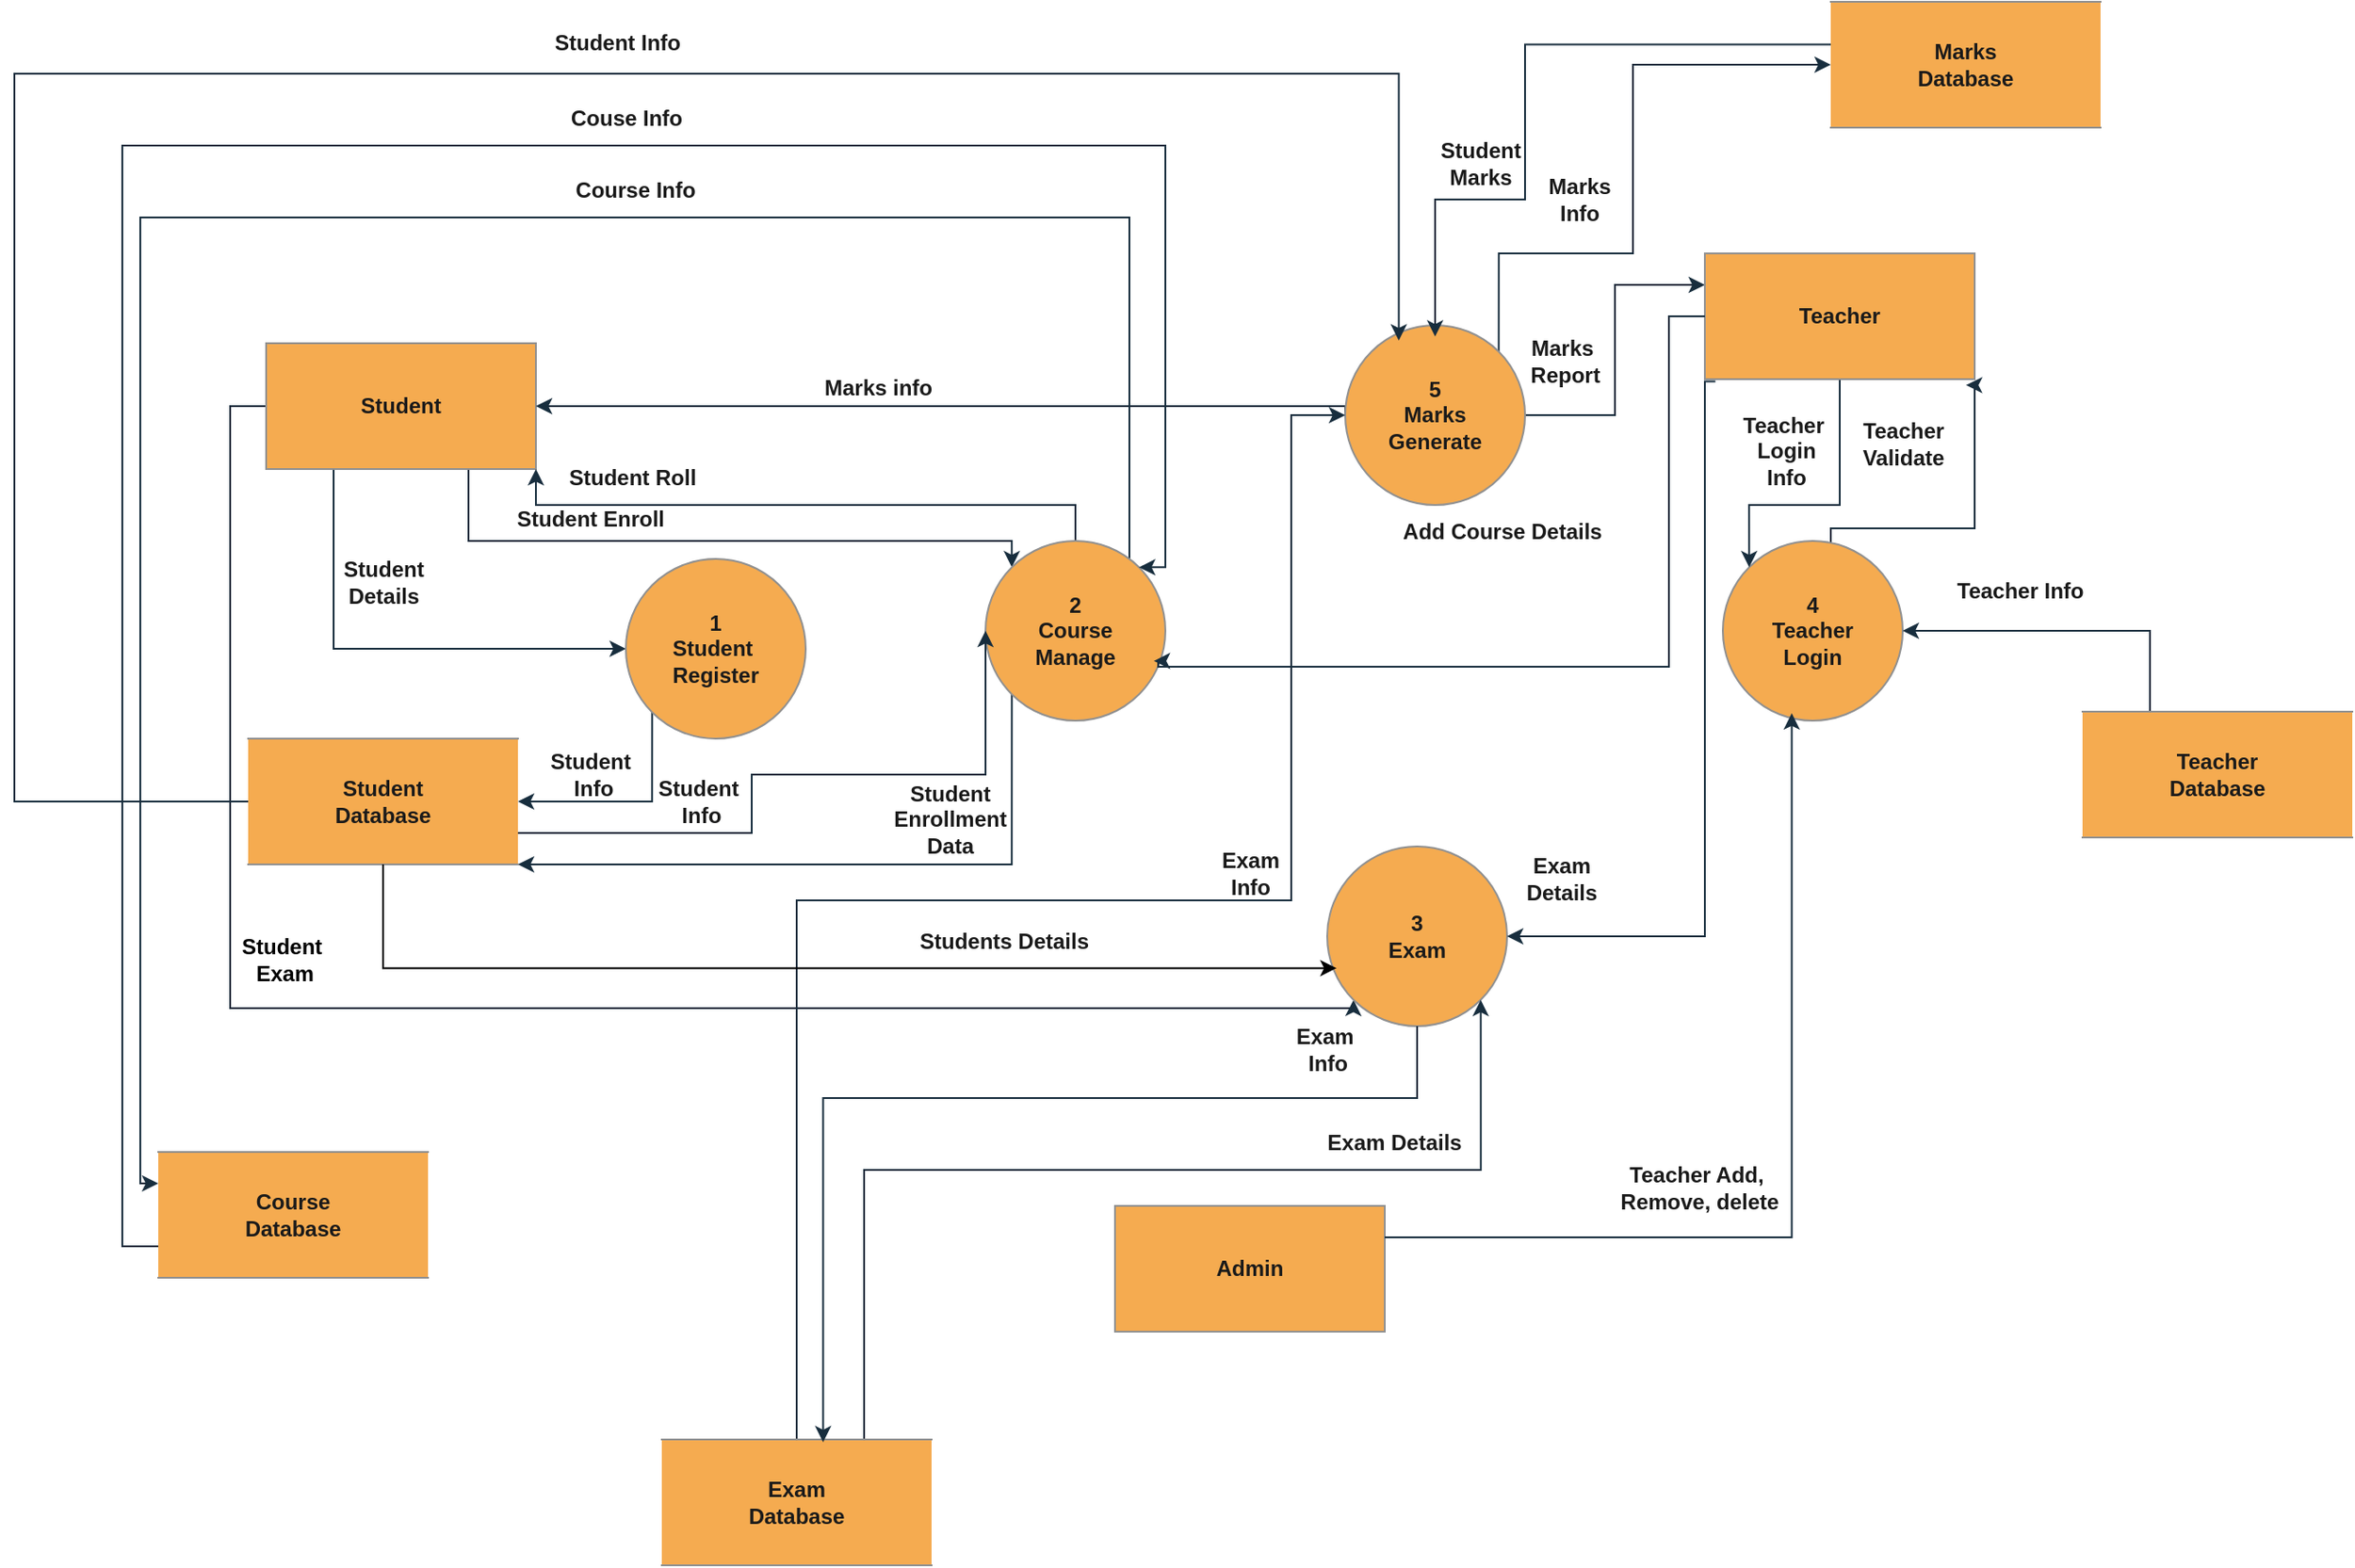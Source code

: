 <mxfile version="24.8.8">
  <diagram name="Page-1" id="-FiyF4BfpEK4GpRFa6xk">
    <mxGraphModel dx="1404" dy="547" grid="1" gridSize="10" guides="1" tooltips="1" connect="1" arrows="1" fold="1" page="1" pageScale="1" pageWidth="1654" pageHeight="1169" math="0" shadow="0">
      <root>
        <mxCell id="0" />
        <mxCell id="1" parent="0" />
        <mxCell id="WQAjMAXXMwpUOWAKvel7-142" style="edgeStyle=orthogonalEdgeStyle;rounded=0;orthogonalLoop=1;jettySize=auto;html=1;exitX=0.25;exitY=1;exitDx=0;exitDy=0;entryX=0;entryY=0.5;entryDx=0;entryDy=0;strokeColor=#182E3E;fontColor=#1A1A1A;fontStyle=1" parent="1" source="WQAjMAXXMwpUOWAKvel7-127" target="WQAjMAXXMwpUOWAKvel7-128" edge="1">
          <mxGeometry relative="1" as="geometry" />
        </mxCell>
        <mxCell id="WQAjMAXXMwpUOWAKvel7-145" style="edgeStyle=orthogonalEdgeStyle;rounded=0;orthogonalLoop=1;jettySize=auto;html=1;exitX=0.75;exitY=1;exitDx=0;exitDy=0;entryX=0;entryY=0;entryDx=0;entryDy=0;strokeColor=#182E3E;fontColor=#1A1A1A;fontStyle=1" parent="1" source="WQAjMAXXMwpUOWAKvel7-127" target="WQAjMAXXMwpUOWAKvel7-129" edge="1">
          <mxGeometry relative="1" as="geometry">
            <Array as="points">
              <mxPoint x="393" y="400" />
              <mxPoint x="695" y="400" />
            </Array>
          </mxGeometry>
        </mxCell>
        <mxCell id="WQAjMAXXMwpUOWAKvel7-167" style="edgeStyle=orthogonalEdgeStyle;rounded=0;orthogonalLoop=1;jettySize=auto;html=1;exitX=0;exitY=0.5;exitDx=0;exitDy=0;entryX=0;entryY=1;entryDx=0;entryDy=0;strokeColor=#182E3E;fontColor=#1A1A1A;fontStyle=1" parent="1" source="WQAjMAXXMwpUOWAKvel7-127" target="WQAjMAXXMwpUOWAKvel7-131" edge="1">
          <mxGeometry relative="1" as="geometry">
            <Array as="points">
              <mxPoint x="260" y="325" />
              <mxPoint x="260" y="660" />
              <mxPoint x="885" y="660" />
            </Array>
          </mxGeometry>
        </mxCell>
        <mxCell id="WQAjMAXXMwpUOWAKvel7-127" value="&lt;span&gt;Student&lt;/span&gt;" style="html=1;dashed=0;whiteSpace=wrap;labelBackgroundColor=none;fillColor=#F5AB50;strokeColor=#909090;fontColor=#1A1A1A;fontStyle=1" parent="1" vertex="1">
          <mxGeometry x="280" y="290" width="150" height="70" as="geometry" />
        </mxCell>
        <mxCell id="WQAjMAXXMwpUOWAKvel7-149" style="edgeStyle=orthogonalEdgeStyle;rounded=0;orthogonalLoop=1;jettySize=auto;html=1;exitX=0;exitY=1;exitDx=0;exitDy=0;entryX=1;entryY=0.5;entryDx=0;entryDy=0;strokeColor=#182E3E;fontColor=#1A1A1A;fontStyle=1" parent="1" source="WQAjMAXXMwpUOWAKvel7-128" target="WQAjMAXXMwpUOWAKvel7-137" edge="1">
          <mxGeometry relative="1" as="geometry">
            <Array as="points">
              <mxPoint x="495" y="545" />
            </Array>
          </mxGeometry>
        </mxCell>
        <mxCell id="WQAjMAXXMwpUOWAKvel7-128" value="&lt;span&gt;1&lt;/span&gt;&lt;div&gt;&lt;span&gt;Student&amp;nbsp;&lt;/span&gt;&lt;/div&gt;&lt;div&gt;&lt;span&gt;Register&lt;/span&gt;&lt;/div&gt;" style="shape=ellipse;html=1;dashed=0;whiteSpace=wrap;aspect=fixed;perimeter=ellipsePerimeter;labelBackgroundColor=none;fillColor=#F5AB50;strokeColor=#909090;fontColor=#1A1A1A;fontStyle=1" parent="1" vertex="1">
          <mxGeometry x="480" y="410" width="100" height="100" as="geometry" />
        </mxCell>
        <mxCell id="WQAjMAXXMwpUOWAKvel7-147" style="edgeStyle=orthogonalEdgeStyle;rounded=0;orthogonalLoop=1;jettySize=auto;html=1;exitX=0.5;exitY=0;exitDx=0;exitDy=0;entryX=1;entryY=1;entryDx=0;entryDy=0;strokeColor=#182E3E;fontColor=#1A1A1A;fontStyle=1" parent="1" source="WQAjMAXXMwpUOWAKvel7-129" target="WQAjMAXXMwpUOWAKvel7-127" edge="1">
          <mxGeometry relative="1" as="geometry" />
        </mxCell>
        <mxCell id="WQAjMAXXMwpUOWAKvel7-153" style="edgeStyle=orthogonalEdgeStyle;rounded=0;orthogonalLoop=1;jettySize=auto;html=1;exitX=0;exitY=1;exitDx=0;exitDy=0;entryX=1;entryY=1;entryDx=0;entryDy=0;strokeColor=#182E3E;fontColor=#1A1A1A;fontStyle=1" parent="1" source="WQAjMAXXMwpUOWAKvel7-129" target="WQAjMAXXMwpUOWAKvel7-137" edge="1">
          <mxGeometry relative="1" as="geometry">
            <Array as="points">
              <mxPoint x="695" y="580" />
            </Array>
          </mxGeometry>
        </mxCell>
        <mxCell id="WQAjMAXXMwpUOWAKvel7-162" style="edgeStyle=orthogonalEdgeStyle;rounded=0;orthogonalLoop=1;jettySize=auto;html=1;exitX=0.8;exitY=0.1;exitDx=0;exitDy=0;entryX=0;entryY=0.25;entryDx=0;entryDy=0;strokeColor=#182E3E;fontColor=#1A1A1A;fontStyle=1;exitPerimeter=0;" parent="1" source="WQAjMAXXMwpUOWAKvel7-129" target="WQAjMAXXMwpUOWAKvel7-138" edge="1">
          <mxGeometry relative="1" as="geometry">
            <Array as="points">
              <mxPoint x="760" y="220" />
              <mxPoint x="210" y="220" />
              <mxPoint x="210" y="757" />
            </Array>
          </mxGeometry>
        </mxCell>
        <mxCell id="WQAjMAXXMwpUOWAKvel7-129" value="&lt;span&gt;2&lt;/span&gt;&lt;div&gt;&lt;span&gt;Course&lt;/span&gt;&lt;/div&gt;&lt;div&gt;&lt;span&gt;Manage&lt;/span&gt;&lt;/div&gt;" style="shape=ellipse;html=1;dashed=0;whiteSpace=wrap;aspect=fixed;perimeter=ellipsePerimeter;labelBackgroundColor=none;fillColor=#F5AB50;strokeColor=#909090;fontColor=#1A1A1A;fontStyle=1" parent="1" vertex="1">
          <mxGeometry x="680" y="400" width="100" height="100" as="geometry" />
        </mxCell>
        <mxCell id="WQAjMAXXMwpUOWAKvel7-170" style="edgeStyle=orthogonalEdgeStyle;rounded=0;orthogonalLoop=1;jettySize=auto;html=1;exitX=0;exitY=0.5;exitDx=0;exitDy=0;entryX=1;entryY=0.5;entryDx=0;entryDy=0;strokeColor=#182E3E;fontColor=#1A1A1A;fontStyle=1" parent="1" source="WQAjMAXXMwpUOWAKvel7-130" target="WQAjMAXXMwpUOWAKvel7-127" edge="1">
          <mxGeometry relative="1" as="geometry">
            <Array as="points">
              <mxPoint x="880" y="325" />
            </Array>
          </mxGeometry>
        </mxCell>
        <mxCell id="WQAjMAXXMwpUOWAKvel7-193" style="edgeStyle=orthogonalEdgeStyle;rounded=0;orthogonalLoop=1;jettySize=auto;html=1;exitX=1;exitY=0.5;exitDx=0;exitDy=0;entryX=0;entryY=0.25;entryDx=0;entryDy=0;strokeColor=#182E3E;fontColor=#1A1A1A;" parent="1" source="WQAjMAXXMwpUOWAKvel7-130" target="WQAjMAXXMwpUOWAKvel7-134" edge="1">
          <mxGeometry relative="1" as="geometry" />
        </mxCell>
        <mxCell id="WQAjMAXXMwpUOWAKvel7-195" style="edgeStyle=orthogonalEdgeStyle;rounded=0;orthogonalLoop=1;jettySize=auto;html=1;exitX=1;exitY=0;exitDx=0;exitDy=0;entryX=0;entryY=0.5;entryDx=0;entryDy=0;strokeColor=#182E3E;fontColor=#1A1A1A;" parent="1" source="WQAjMAXXMwpUOWAKvel7-130" target="WQAjMAXXMwpUOWAKvel7-135" edge="1">
          <mxGeometry relative="1" as="geometry">
            <Array as="points">
              <mxPoint x="965" y="240" />
              <mxPoint x="1040" y="240" />
              <mxPoint x="1040" y="135" />
            </Array>
          </mxGeometry>
        </mxCell>
        <mxCell id="WQAjMAXXMwpUOWAKvel7-130" value="&lt;span&gt;5&lt;/span&gt;&lt;div&gt;&lt;span&gt;Marks&lt;/span&gt;&lt;/div&gt;&lt;div&gt;&lt;span&gt;Gener&lt;/span&gt;&lt;span style=&quot;color: rgba(0, 0, 0, 0); font-family: monospace; font-size: 0px; text-align: start; text-wrap-mode: nowrap; background-color: initial;&quot;&gt;%3CmxGraphModel%3E%3Croot%3E%3CmxCell%20id%3D%220%22%2F%3E%3CmxCell%20id%3D%221%22%20parent%3D%220%22%2F%3E%3CmxCell%20id%3D%222%22%20value%3D%22%26lt%3Bb%26gt%3B1%26lt%3B%2Fb%26gt%3B%26lt%3Bdiv%26gt%3B%26lt%3Bb%26gt%3BStudent%26amp%3Bnbsp%3B%26lt%3B%2Fb%26gt%3B%26lt%3B%2Fdiv%26gt%3B%26lt%3Bdiv%26gt%3B%26lt%3Bb%26gt%3BRegister%26lt%3B%2Fb%26gt%3B%26lt%3B%2Fdiv%26gt%3B%22%20style%3D%22shape%3Dellipse%3Bhtml%3D1%3Bdashed%3D0%3BwhiteSpace%3Dwrap%3Baspect%3Dfixed%3Bperimeter%3DellipsePerimeter%3B%22%20vertex%3D%221%22%20parent%3D%221%22%3E%3CmxGeometry%20x%3D%22680%22%20y%3D%22400%22%20width%3D%2270%22%20height%3D%2270%22%20as%3D%22geometry%22%2F%3E%3C%2FmxCell%3E%3C%2Froot%3E%3C%2FmxGraphModel%3E&lt;/span&gt;&lt;span style=&quot;background-color: initial;&quot;&gt;ate&lt;/span&gt;&lt;/div&gt;" style="shape=ellipse;html=1;dashed=0;whiteSpace=wrap;aspect=fixed;perimeter=ellipsePerimeter;labelBackgroundColor=none;fillColor=#F5AB50;strokeColor=#909090;fontColor=#1A1A1A;fontStyle=1" parent="1" vertex="1">
          <mxGeometry x="880" y="280" width="100" height="100" as="geometry" />
        </mxCell>
        <mxCell id="WQAjMAXXMwpUOWAKvel7-131" value="&lt;span&gt;3&lt;/span&gt;&lt;div&gt;&lt;span&gt;Exam&lt;/span&gt;&lt;/div&gt;" style="shape=ellipse;html=1;dashed=0;whiteSpace=wrap;aspect=fixed;perimeter=ellipsePerimeter;labelBackgroundColor=none;fillColor=#F5AB50;strokeColor=#909090;fontColor=#1A1A1A;fontStyle=1" parent="1" vertex="1">
          <mxGeometry x="870" y="570" width="100" height="100" as="geometry" />
        </mxCell>
        <mxCell id="WQAjMAXXMwpUOWAKvel7-182" style="edgeStyle=orthogonalEdgeStyle;rounded=0;orthogonalLoop=1;jettySize=auto;html=1;exitX=0.5;exitY=0;exitDx=0;exitDy=0;entryX=0.968;entryY=1.047;entryDx=0;entryDy=0;strokeColor=#182E3E;fontColor=#1A1A1A;entryPerimeter=0;fontStyle=1" parent="1" target="WQAjMAXXMwpUOWAKvel7-134" edge="1">
          <mxGeometry relative="1" as="geometry">
            <mxPoint x="1150" y="403" as="sourcePoint" />
            <mxPoint x="1229.8" y="315.73" as="targetPoint" />
            <Array as="points">
              <mxPoint x="1150" y="393" />
              <mxPoint x="1230" y="393" />
              <mxPoint x="1230" y="313" />
            </Array>
          </mxGeometry>
        </mxCell>
        <mxCell id="WQAjMAXXMwpUOWAKvel7-188" style="edgeStyle=orthogonalEdgeStyle;rounded=0;orthogonalLoop=1;jettySize=auto;html=1;exitX=0.039;exitY=1.017;exitDx=0;exitDy=0;entryX=1;entryY=0.5;entryDx=0;entryDy=0;strokeColor=#182E3E;fontColor=#1A1A1A;fontStyle=1;exitPerimeter=0;" parent="1" source="WQAjMAXXMwpUOWAKvel7-134" target="WQAjMAXXMwpUOWAKvel7-131" edge="1">
          <mxGeometry relative="1" as="geometry">
            <Array as="points">
              <mxPoint x="1080" y="311" />
              <mxPoint x="1080" y="620" />
            </Array>
          </mxGeometry>
        </mxCell>
        <mxCell id="WQAjMAXXMwpUOWAKvel7-132" value="4&lt;div&gt;Teacher&lt;br&gt;Login&lt;/div&gt;" style="shape=ellipse;html=1;dashed=0;whiteSpace=wrap;aspect=fixed;perimeter=ellipsePerimeter;labelBackgroundColor=none;fillColor=#F5AB50;strokeColor=#909090;fontColor=#1A1A1A;fontStyle=1" parent="1" vertex="1">
          <mxGeometry x="1090" y="400" width="100" height="100" as="geometry" />
        </mxCell>
        <mxCell id="WQAjMAXXMwpUOWAKvel7-133" value="&lt;span&gt;Admin&lt;/span&gt;" style="html=1;dashed=0;whiteSpace=wrap;labelBackgroundColor=none;fillColor=#F5AB50;strokeColor=#909090;fontColor=#1A1A1A;fontStyle=1" parent="1" vertex="1">
          <mxGeometry x="752" y="770" width="150" height="70" as="geometry" />
        </mxCell>
        <mxCell id="WQAjMAXXMwpUOWAKvel7-180" style="edgeStyle=orthogonalEdgeStyle;rounded=0;orthogonalLoop=1;jettySize=auto;html=1;exitX=0.5;exitY=1;exitDx=0;exitDy=0;entryX=0;entryY=0;entryDx=0;entryDy=0;strokeColor=#182E3E;fontColor=#1A1A1A;fontStyle=1" parent="1" source="WQAjMAXXMwpUOWAKvel7-134" target="WQAjMAXXMwpUOWAKvel7-132" edge="1">
          <mxGeometry relative="1" as="geometry">
            <Array as="points">
              <mxPoint x="1155" y="380" />
              <mxPoint x="1105" y="380" />
            </Array>
          </mxGeometry>
        </mxCell>
        <mxCell id="WQAjMAXXMwpUOWAKvel7-134" value="&lt;span&gt;Teacher&lt;/span&gt;" style="html=1;dashed=0;whiteSpace=wrap;labelBackgroundColor=none;fillColor=#F5AB50;strokeColor=#909090;fontColor=#1A1A1A;fontStyle=1" parent="1" vertex="1">
          <mxGeometry x="1080" y="240" width="150" height="70" as="geometry" />
        </mxCell>
        <mxCell id="WQAjMAXXMwpUOWAKvel7-197" style="edgeStyle=orthogonalEdgeStyle;rounded=0;orthogonalLoop=1;jettySize=auto;html=1;exitX=0;exitY=0.25;exitDx=0;exitDy=0;entryX=0.5;entryY=0;entryDx=0;entryDy=0;strokeColor=#182E3E;fontColor=#1A1A1A;" parent="1" edge="1">
          <mxGeometry relative="1" as="geometry">
            <mxPoint x="1150" y="123.76" as="sourcePoint" />
            <mxPoint x="930" y="286.26" as="targetPoint" />
            <Array as="points">
              <mxPoint x="980" y="124" />
              <mxPoint x="980" y="210" />
              <mxPoint x="930" y="210" />
            </Array>
          </mxGeometry>
        </mxCell>
        <mxCell id="WQAjMAXXMwpUOWAKvel7-135" value="Marks&lt;div&gt;Database&lt;/div&gt;" style="html=1;dashed=0;whiteSpace=wrap;shape=partialRectangle;right=0;left=0;labelBackgroundColor=none;fillColor=#F5AB50;strokeColor=#909090;fontColor=#1A1A1A;fontStyle=1" parent="1" vertex="1">
          <mxGeometry x="1150" y="100" width="150" height="70" as="geometry" />
        </mxCell>
        <mxCell id="WQAjMAXXMwpUOWAKvel7-186" style="edgeStyle=orthogonalEdgeStyle;rounded=0;orthogonalLoop=1;jettySize=auto;html=1;exitX=0.25;exitY=0;exitDx=0;exitDy=0;strokeColor=#182E3E;fontColor=#1A1A1A;fontStyle=1" parent="1" source="WQAjMAXXMwpUOWAKvel7-136" target="WQAjMAXXMwpUOWAKvel7-132" edge="1">
          <mxGeometry relative="1" as="geometry" />
        </mxCell>
        <mxCell id="WQAjMAXXMwpUOWAKvel7-136" value="Teacher&lt;span style=&quot;color: rgba(0, 0, 0, 0); font-family: monospace; font-size: 0px; text-align: start; text-wrap-mode: nowrap;&quot;&gt;%3CmxGraphModel%3E%3Croot%3E%3CmxCell%20id%3D%220%22%2F%3E%3CmxCell%20id%3D%221%22%20parent%3D%220%22%2F%3E%3CmxCell%20id%3D%222%22%20value%3D%22Marks%26lt%3Bdiv%26gt%3BDatabase%26lt%3B%2Fdiv%26gt%3B%22%20style%3D%22html%3D1%3Bdashed%3D0%3BwhiteSpace%3Dwrap%3Bshape%3DpartialRectangle%3Bright%3D0%3Bleft%3D0%3B%22%20vertex%3D%221%22%20parent%3D%221%22%3E%3CmxGeometry%20x%3D%221390%22%20y%3D%22570%22%20width%3D%22150%22%20height%3D%2270%22%20as%3D%22geometry%22%2F%3E%3C%2FmxCell%3E%3C%2Froot%3E%3C%2FmxGraphModel%3E&lt;/span&gt;&lt;br&gt;&lt;div&gt;D&lt;span style=&quot;color: rgba(0, 0, 0, 0); font-family: monospace; font-size: 0px; text-align: start; text-wrap-mode: nowrap; background-color: initial;&quot;&gt;%3CmxGraphModel%3E%3Croot%3E%3CmxCell%20id%3D%220%22%2F%3E%3CmxCell%20id%3D%221%22%20parent%3D%220%22%2F%3E%3CmxCell%20id%3D%222%22%20value%3D%22Marks%26lt%3Bdiv%26gt%3BDatabase%26lt%3B%2Fdiv%26gt%3B%22%20style%3D%22html%3D1%3Bdashed%3D0%3BwhiteSpace%3Dwrap%3Bshape%3DpartialRectangle%3Bright%3D0%3Bleft%3D0%3B%22%20vertex%3D%221%22%20parent%3D%221%22%3E%3CmxGeometry%20x%3D%221390%22%20y%3D%22570%22%20width%3D%22150%22%20height%3D%2270%22%20as%3D%22geometry%22%2F%3E%3C%2FmxCell%3E%3C%2Froot%3E%3C%2FmxGraphModel%3E&lt;/span&gt;&lt;span style=&quot;background-color: initial;&quot;&gt;atabase&lt;/span&gt;&lt;/div&gt;" style="html=1;dashed=0;whiteSpace=wrap;shape=partialRectangle;right=0;left=0;labelBackgroundColor=none;fillColor=#F5AB50;strokeColor=#909090;fontColor=#1A1A1A;fontStyle=1" parent="1" vertex="1">
          <mxGeometry x="1290" y="495" width="150" height="70" as="geometry" />
        </mxCell>
        <mxCell id="WQAjMAXXMwpUOWAKvel7-151" style="edgeStyle=orthogonalEdgeStyle;rounded=0;orthogonalLoop=1;jettySize=auto;html=1;exitX=1;exitY=0.75;exitDx=0;exitDy=0;entryX=0;entryY=0.5;entryDx=0;entryDy=0;strokeColor=#182E3E;fontColor=#1A1A1A;fontStyle=1" parent="1" source="WQAjMAXXMwpUOWAKvel7-137" target="WQAjMAXXMwpUOWAKvel7-129" edge="1">
          <mxGeometry relative="1" as="geometry">
            <Array as="points">
              <mxPoint x="550" y="563" />
              <mxPoint x="550" y="530" />
              <mxPoint x="680" y="530" />
            </Array>
          </mxGeometry>
        </mxCell>
        <mxCell id="WQAjMAXXMwpUOWAKvel7-137" value="&lt;div&gt;Student&lt;/div&gt;&lt;div&gt;D&lt;span style=&quot;color: rgba(0, 0, 0, 0); font-family: monospace; font-size: 0px; text-align: start; text-wrap-mode: nowrap; background-color: initial;&quot;&gt;%3CmxGraphModel%3E%3Croot%3E%3CmxCell%20id%3D%220%22%2F%3E%3CmxCell%20id%3D%221%22%20parent%3D%220%22%2F%3E%3CmxCell%20id%3D%222%22%20value%3D%22Marks%26lt%3Bdiv%26gt%3BDatabase%26lt%3B%2Fdiv%26gt%3B%22%20style%3D%22html%3D1%3Bdashed%3D0%3BwhiteSpace%3Dwrap%3Bshape%3DpartialRectangle%3Bright%3D0%3Bleft%3D0%3B%22%20vertex%3D%221%22%20parent%3D%221%22%3E%3CmxGeometry%20x%3D%221390%22%20y%3D%22570%22%20width%3D%22150%22%20height%3D%2270%22%20as%3D%22geometry%22%2F%3E%3C%2FmxCell%3E%3C%2Froot%3E%3C%2FmxGraphModel%3E&lt;/span&gt;&lt;span style=&quot;background-color: initial;&quot;&gt;atabase&lt;/span&gt;&lt;/div&gt;" style="html=1;dashed=0;whiteSpace=wrap;shape=partialRectangle;right=0;left=0;labelBackgroundColor=none;fillColor=#F5AB50;strokeColor=#909090;fontColor=#1A1A1A;fontStyle=1" parent="1" vertex="1">
          <mxGeometry x="270" y="510" width="150" height="70" as="geometry" />
        </mxCell>
        <mxCell id="WQAjMAXXMwpUOWAKvel7-164" style="edgeStyle=orthogonalEdgeStyle;rounded=0;orthogonalLoop=1;jettySize=auto;html=1;exitX=0;exitY=0.75;exitDx=0;exitDy=0;entryX=1;entryY=0;entryDx=0;entryDy=0;strokeColor=#182E3E;fontColor=#1A1A1A;fontStyle=1" parent="1" source="WQAjMAXXMwpUOWAKvel7-138" target="WQAjMAXXMwpUOWAKvel7-129" edge="1">
          <mxGeometry relative="1" as="geometry">
            <Array as="points">
              <mxPoint x="200" y="793" />
              <mxPoint x="200" y="180" />
              <mxPoint x="780" y="180" />
              <mxPoint x="780" y="415" />
            </Array>
          </mxGeometry>
        </mxCell>
        <mxCell id="WQAjMAXXMwpUOWAKvel7-138" value="&lt;div&gt;Course&lt;/div&gt;&lt;div&gt;D&lt;span style=&quot;color: rgba(0, 0, 0, 0); font-family: monospace; font-size: 0px; text-align: start; text-wrap-mode: nowrap; background-color: initial;&quot;&gt;%3CmxGraphModel%3E%3Croot%3E%3CmxCell%20id%3D%220%22%2F%3E%3CmxCell%20id%3D%221%22%20parent%3D%220%22%2F%3E%3CmxCell%20id%3D%222%22%20value%3D%22Marks%26lt%3Bdiv%26gt%3BDatabase%26lt%3B%2Fdiv%26gt%3B%22%20style%3D%22html%3D1%3Bdashed%3D0%3BwhiteSpace%3Dwrap%3Bshape%3DpartialRectangle%3Bright%3D0%3Bleft%3D0%3B%22%20vertex%3D%221%22%20parent%3D%221%22%3E%3CmxGeometry%20x%3D%221390%22%20y%3D%22570%22%20width%3D%22150%22%20height%3D%2270%22%20as%3D%22geometry%22%2F%3E%3C%2FmxCell%3E%3C%2Froot%3E%3C%2FmxGraphModel%3E&lt;/span&gt;&lt;span style=&quot;background-color: initial;&quot;&gt;atabase&lt;/span&gt;&lt;/div&gt;" style="html=1;dashed=0;whiteSpace=wrap;shape=partialRectangle;right=0;left=0;labelBackgroundColor=none;fillColor=#F5AB50;strokeColor=#909090;fontColor=#1A1A1A;fontStyle=1" parent="1" vertex="1">
          <mxGeometry x="220" y="740" width="150" height="70" as="geometry" />
        </mxCell>
        <mxCell id="WQAjMAXXMwpUOWAKvel7-172" style="edgeStyle=orthogonalEdgeStyle;rounded=0;orthogonalLoop=1;jettySize=auto;html=1;exitX=0.5;exitY=0;exitDx=0;exitDy=0;strokeColor=#182E3E;fontColor=#1A1A1A;fontStyle=1" parent="1" source="WQAjMAXXMwpUOWAKvel7-139" target="WQAjMAXXMwpUOWAKvel7-130" edge="1">
          <mxGeometry relative="1" as="geometry">
            <Array as="points">
              <mxPoint x="575" y="600" />
              <mxPoint x="850" y="600" />
              <mxPoint x="850" y="330" />
            </Array>
          </mxGeometry>
        </mxCell>
        <mxCell id="WQAjMAXXMwpUOWAKvel7-176" style="edgeStyle=orthogonalEdgeStyle;rounded=0;orthogonalLoop=1;jettySize=auto;html=1;exitX=0.75;exitY=0;exitDx=0;exitDy=0;entryX=1;entryY=1;entryDx=0;entryDy=0;strokeColor=#182E3E;fontColor=#1A1A1A;fontStyle=1" parent="1" source="WQAjMAXXMwpUOWAKvel7-139" target="WQAjMAXXMwpUOWAKvel7-131" edge="1">
          <mxGeometry relative="1" as="geometry">
            <Array as="points">
              <mxPoint x="613" y="750" />
              <mxPoint x="955" y="750" />
            </Array>
          </mxGeometry>
        </mxCell>
        <mxCell id="WQAjMAXXMwpUOWAKvel7-139" value="&lt;div&gt;Exam&lt;/div&gt;&lt;div&gt;&lt;span style=&quot;background-color: initial;&quot;&gt;D&lt;/span&gt;&lt;span style=&quot;background-color: initial; text-wrap-mode: nowrap; color: rgba(0, 0, 0, 0); font-family: monospace; font-size: 0px; text-align: start;&quot;&gt;%3CmxGraphModel%3E%3Croot%3E%3CmxCell%20id%3D%220%22%2F%3E%3CmxCell%20id%3D%221%22%20parent%3D%220%22%2F%3E%3CmxCell%20id%3D%222%22%20value%3D%22Marks%26lt%3Bdiv%26gt%3BDatabase%26lt%3B%2Fdiv%26gt%3B%22%20style%3D%22html%3D1%3Bdashed%3D0%3BwhiteSpace%3Dwrap%3Bshape%3DpartialRectangle%3Bright%3D0%3Bleft%3D0%3B%22%20vertex%3D%221%22%20parent%3D%221%22%3E%3CmxGeometry%20x%3D%221390%22%20y%3D%22570%22%20width%3D%22150%22%20height%3D%2270%22%20as%3D%22geometry%22%2F%3E%3C%2FmxCell%3E%3C%2Froot%3E%3C%2FmxGraphModel%3E&lt;/span&gt;&lt;span style=&quot;background-color: initial;&quot;&gt;atabase&lt;/span&gt;&lt;/div&gt;" style="html=1;dashed=0;whiteSpace=wrap;shape=partialRectangle;right=0;left=0;labelBackgroundColor=none;fillColor=#F5AB50;strokeColor=#909090;fontColor=#1A1A1A;fontStyle=1" parent="1" vertex="1">
          <mxGeometry x="500" y="900" width="150" height="70" as="geometry" />
        </mxCell>
        <mxCell id="WQAjMAXXMwpUOWAKvel7-143" value="Student&lt;br&gt;Details" style="text;html=1;align=center;verticalAlign=middle;resizable=0;points=[];autosize=1;strokeColor=none;fillColor=none;fontColor=#1A1A1A;fontStyle=1" parent="1" vertex="1">
          <mxGeometry x="315" y="403" width="60" height="40" as="geometry" />
        </mxCell>
        <mxCell id="WQAjMAXXMwpUOWAKvel7-146" value="Student Enroll" style="text;html=1;align=center;verticalAlign=middle;resizable=0;points=[];autosize=1;strokeColor=none;fillColor=none;fontColor=#1A1A1A;fontStyle=1" parent="1" vertex="1">
          <mxGeometry x="410" y="373" width="100" height="30" as="geometry" />
        </mxCell>
        <mxCell id="WQAjMAXXMwpUOWAKvel7-148" value="Student Roll&amp;nbsp;" style="text;html=1;align=center;verticalAlign=middle;resizable=0;points=[];autosize=1;strokeColor=none;fillColor=none;fontColor=#1A1A1A;fontStyle=1" parent="1" vertex="1">
          <mxGeometry x="440" y="350" width="90" height="30" as="geometry" />
        </mxCell>
        <mxCell id="WQAjMAXXMwpUOWAKvel7-150" value="&lt;div&gt;Student&lt;div&gt;&amp;nbsp;Info&lt;/div&gt;&lt;/div&gt;" style="text;html=1;align=center;verticalAlign=middle;resizable=0;points=[];autosize=1;strokeColor=none;fillColor=none;fontColor=#1A1A1A;fontStyle=1" parent="1" vertex="1">
          <mxGeometry x="430" y="510" width="60" height="40" as="geometry" />
        </mxCell>
        <mxCell id="WQAjMAXXMwpUOWAKvel7-152" value="&lt;div&gt;Student&lt;div&gt;&amp;nbsp;Info&lt;/div&gt;&lt;/div&gt;" style="text;html=1;align=center;verticalAlign=middle;resizable=0;points=[];autosize=1;strokeColor=none;fillColor=none;fontColor=#1A1A1A;fontStyle=1" parent="1" vertex="1">
          <mxGeometry x="490" y="525" width="60" height="40" as="geometry" />
        </mxCell>
        <mxCell id="WQAjMAXXMwpUOWAKvel7-154" value="Student&lt;br&gt;Enrollment&lt;br&gt;Data" style="text;html=1;align=center;verticalAlign=middle;resizable=0;points=[];autosize=1;strokeColor=none;fillColor=none;fontColor=#1A1A1A;fontStyle=1" parent="1" vertex="1">
          <mxGeometry x="620" y="525" width="80" height="60" as="geometry" />
        </mxCell>
        <mxCell id="WQAjMAXXMwpUOWAKvel7-158" value="&lt;span&gt;Students Details&lt;/span&gt;" style="text;html=1;align=center;verticalAlign=middle;resizable=0;points=[];autosize=1;strokeColor=none;fillColor=none;fontColor=#1A1A1A;fontStyle=1" parent="1" vertex="1">
          <mxGeometry x="635" y="608" width="110" height="30" as="geometry" />
        </mxCell>
        <mxCell id="WQAjMAXXMwpUOWAKvel7-163" value="&lt;span&gt;Course Info&lt;/span&gt;" style="text;html=1;align=center;verticalAlign=middle;resizable=0;points=[];autosize=1;strokeColor=none;fillColor=none;fontColor=#1A1A1A;fontStyle=1" parent="1" vertex="1">
          <mxGeometry x="440" y="190" width="90" height="30" as="geometry" />
        </mxCell>
        <mxCell id="WQAjMAXXMwpUOWAKvel7-165" value="&lt;span&gt;Couse Info&lt;/span&gt;" style="text;html=1;align=center;verticalAlign=middle;resizable=0;points=[];autosize=1;strokeColor=none;fillColor=none;fontColor=#1A1A1A;fontStyle=1" parent="1" vertex="1">
          <mxGeometry x="440" y="150" width="80" height="30" as="geometry" />
        </mxCell>
        <mxCell id="WQAjMAXXMwpUOWAKvel7-171" value="Marks info" style="text;html=1;align=center;verticalAlign=middle;resizable=0;points=[];autosize=1;strokeColor=none;fillColor=none;fontColor=#1A1A1A;fontStyle=1" parent="1" vertex="1">
          <mxGeometry x="580" y="300" width="80" height="30" as="geometry" />
        </mxCell>
        <mxCell id="WQAjMAXXMwpUOWAKvel7-173" value="&lt;span&gt;Exam&lt;br&gt;Info&lt;/span&gt;" style="text;html=1;align=center;verticalAlign=middle;resizable=0;points=[];autosize=1;strokeColor=none;fillColor=none;fontColor=#1A1A1A;fontStyle=1" parent="1" vertex="1">
          <mxGeometry x="802" y="565" width="50" height="40" as="geometry" />
        </mxCell>
        <mxCell id="WQAjMAXXMwpUOWAKvel7-174" style="edgeStyle=orthogonalEdgeStyle;rounded=0;orthogonalLoop=1;jettySize=auto;html=1;exitX=0.5;exitY=1;exitDx=0;exitDy=0;entryX=0.598;entryY=0.022;entryDx=0;entryDy=0;entryPerimeter=0;strokeColor=#182E3E;fontColor=#1A1A1A;fontStyle=1" parent="1" source="WQAjMAXXMwpUOWAKvel7-131" target="WQAjMAXXMwpUOWAKvel7-139" edge="1">
          <mxGeometry relative="1" as="geometry">
            <Array as="points">
              <mxPoint x="920" y="710" />
              <mxPoint x="590" y="710" />
            </Array>
          </mxGeometry>
        </mxCell>
        <mxCell id="WQAjMAXXMwpUOWAKvel7-175" value="&lt;span&gt;Exam&amp;nbsp;&lt;br&gt;Info&lt;/span&gt;" style="text;html=1;align=center;verticalAlign=middle;resizable=0;points=[];autosize=1;strokeColor=none;fillColor=none;fontColor=#1A1A1A;fontStyle=1" parent="1" vertex="1">
          <mxGeometry x="840" y="663" width="60" height="40" as="geometry" />
        </mxCell>
        <mxCell id="WQAjMAXXMwpUOWAKvel7-177" value="&lt;span&gt;Exam Details&lt;/span&gt;" style="text;html=1;align=center;verticalAlign=middle;resizable=0;points=[];autosize=1;strokeColor=none;fillColor=none;fontColor=#1A1A1A;fontStyle=1" parent="1" vertex="1">
          <mxGeometry x="862" y="720" width="90" height="30" as="geometry" />
        </mxCell>
        <mxCell id="WQAjMAXXMwpUOWAKvel7-178" style="edgeStyle=orthogonalEdgeStyle;rounded=0;orthogonalLoop=1;jettySize=auto;html=1;exitX=1;exitY=0.25;exitDx=0;exitDy=0;entryX=0.383;entryY=0.959;entryDx=0;entryDy=0;entryPerimeter=0;strokeColor=#182E3E;fontColor=#1A1A1A;fontStyle=1" parent="1" source="WQAjMAXXMwpUOWAKvel7-133" target="WQAjMAXXMwpUOWAKvel7-132" edge="1">
          <mxGeometry relative="1" as="geometry" />
        </mxCell>
        <mxCell id="WQAjMAXXMwpUOWAKvel7-179" value="&lt;span&gt;Teacher Add,&lt;/span&gt;&lt;div&gt;&lt;span&gt;&amp;nbsp;Remove, delete&lt;/span&gt;&lt;br&gt;&lt;/div&gt;" style="text;html=1;align=center;verticalAlign=middle;resizable=0;points=[];autosize=1;strokeColor=none;fillColor=none;fontColor=#1A1A1A;fontStyle=1" parent="1" vertex="1">
          <mxGeometry x="1020" y="740" width="110" height="40" as="geometry" />
        </mxCell>
        <mxCell id="WQAjMAXXMwpUOWAKvel7-181" value="&lt;span&gt;Teacher&amp;nbsp;&lt;/span&gt;&lt;div&gt;&lt;span&gt;Login&lt;/span&gt;&lt;div&gt;&lt;span&gt;Info&lt;/span&gt;&lt;/div&gt;&lt;/div&gt;" style="text;html=1;align=center;verticalAlign=middle;resizable=0;points=[];autosize=1;strokeColor=none;fillColor=none;fontColor=#1A1A1A;fontStyle=1" parent="1" vertex="1">
          <mxGeometry x="1090" y="320" width="70" height="60" as="geometry" />
        </mxCell>
        <mxCell id="WQAjMAXXMwpUOWAKvel7-183" value="&lt;span&gt;Teacher&lt;br&gt;Validate&lt;/span&gt;" style="text;html=1;align=center;verticalAlign=middle;resizable=0;points=[];autosize=1;strokeColor=none;fillColor=none;fontColor=#1A1A1A;fontStyle=1" parent="1" vertex="1">
          <mxGeometry x="1155" y="326" width="70" height="40" as="geometry" />
        </mxCell>
        <mxCell id="WQAjMAXXMwpUOWAKvel7-187" value="&lt;span&gt;Teacher Info&lt;/span&gt;" style="text;html=1;align=center;verticalAlign=middle;resizable=0;points=[];autosize=1;strokeColor=none;fillColor=none;fontColor=#1A1A1A;fontStyle=1" parent="1" vertex="1">
          <mxGeometry x="1210" y="413" width="90" height="30" as="geometry" />
        </mxCell>
        <mxCell id="WQAjMAXXMwpUOWAKvel7-189" value="&lt;span&gt;Exam&lt;br&gt;Details&lt;/span&gt;" style="text;html=1;align=center;verticalAlign=middle;resizable=0;points=[];autosize=1;strokeColor=none;fillColor=none;fontColor=#1A1A1A;fontStyle=1" parent="1" vertex="1">
          <mxGeometry x="970" y="568" width="60" height="40" as="geometry" />
        </mxCell>
        <mxCell id="WQAjMAXXMwpUOWAKvel7-191" style="edgeStyle=orthogonalEdgeStyle;rounded=0;orthogonalLoop=1;jettySize=auto;html=1;entryX=0.936;entryY=0.668;entryDx=0;entryDy=0;entryPerimeter=0;strokeColor=#182E3E;fontColor=#1A1A1A;fontStyle=1;exitX=0;exitY=0.5;exitDx=0;exitDy=0;" parent="1" source="WQAjMAXXMwpUOWAKvel7-134" target="WQAjMAXXMwpUOWAKvel7-129" edge="1">
          <mxGeometry relative="1" as="geometry">
            <mxPoint x="1094" y="313" as="sourcePoint" />
            <Array as="points">
              <mxPoint x="1060" y="275" />
              <mxPoint x="1060" y="470" />
              <mxPoint x="776" y="470" />
              <mxPoint x="776" y="467" />
            </Array>
          </mxGeometry>
        </mxCell>
        <mxCell id="WQAjMAXXMwpUOWAKvel7-192" value="Add Course Details" style="text;html=1;align=center;verticalAlign=middle;resizable=0;points=[];autosize=1;strokeColor=none;fillColor=none;fontColor=#1A1A1A;fontStyle=1" parent="1" vertex="1">
          <mxGeometry x="902" y="380" width="130" height="30" as="geometry" />
        </mxCell>
        <mxCell id="WQAjMAXXMwpUOWAKvel7-194" value="&lt;b&gt;Marks&amp;nbsp;&lt;/b&gt;&lt;div&gt;&lt;b&gt;Report&lt;/b&gt;&lt;/div&gt;" style="text;html=1;align=center;verticalAlign=middle;resizable=0;points=[];autosize=1;strokeColor=none;fillColor=none;fontColor=#1A1A1A;" parent="1" vertex="1">
          <mxGeometry x="972" y="280" width="60" height="40" as="geometry" />
        </mxCell>
        <mxCell id="WQAjMAXXMwpUOWAKvel7-196" value="&lt;b&gt;Marks&lt;br&gt;Info&lt;/b&gt;" style="text;html=1;align=center;verticalAlign=middle;resizable=0;points=[];autosize=1;strokeColor=none;fillColor=none;fontColor=#1A1A1A;" parent="1" vertex="1">
          <mxGeometry x="980" y="190" width="60" height="40" as="geometry" />
        </mxCell>
        <mxCell id="WQAjMAXXMwpUOWAKvel7-198" value="&lt;b&gt;Student&lt;br&gt;Marks&lt;/b&gt;" style="text;html=1;align=center;verticalAlign=middle;resizable=0;points=[];autosize=1;strokeColor=none;fillColor=none;fontColor=#1A1A1A;" parent="1" vertex="1">
          <mxGeometry x="920" y="170" width="70" height="40" as="geometry" />
        </mxCell>
        <mxCell id="WQAjMAXXMwpUOWAKvel7-199" style="edgeStyle=orthogonalEdgeStyle;rounded=0;orthogonalLoop=1;jettySize=auto;html=1;exitX=0;exitY=0.5;exitDx=0;exitDy=0;entryX=0.298;entryY=0.085;entryDx=0;entryDy=0;entryPerimeter=0;strokeColor=#182E3E;fontColor=#1A1A1A;" parent="1" source="WQAjMAXXMwpUOWAKvel7-137" target="WQAjMAXXMwpUOWAKvel7-130" edge="1">
          <mxGeometry relative="1" as="geometry">
            <Array as="points">
              <mxPoint x="140" y="545" />
              <mxPoint x="140" y="140" />
              <mxPoint x="910" y="140" />
            </Array>
          </mxGeometry>
        </mxCell>
        <mxCell id="WQAjMAXXMwpUOWAKvel7-200" value="&lt;b&gt;Student Info&lt;/b&gt;" style="text;html=1;align=center;verticalAlign=middle;resizable=0;points=[];autosize=1;strokeColor=none;fillColor=none;fontColor=#1A1A1A;" parent="1" vertex="1">
          <mxGeometry x="430" y="108" width="90" height="30" as="geometry" />
        </mxCell>
        <mxCell id="PQfrKhIqfDEAwvToY8sM-1" style="edgeStyle=orthogonalEdgeStyle;rounded=0;orthogonalLoop=1;jettySize=auto;html=1;exitX=0.5;exitY=1;exitDx=0;exitDy=0;entryX=0.052;entryY=0.677;entryDx=0;entryDy=0;entryPerimeter=0;" edge="1" parent="1" source="WQAjMAXXMwpUOWAKvel7-137" target="WQAjMAXXMwpUOWAKvel7-131">
          <mxGeometry relative="1" as="geometry" />
        </mxCell>
        <mxCell id="PQfrKhIqfDEAwvToY8sM-2" value="&lt;b&gt;Student&amp;nbsp;&lt;br&gt;Exam&lt;/b&gt;" style="text;html=1;align=center;verticalAlign=middle;resizable=0;points=[];autosize=1;strokeColor=none;fillColor=none;" vertex="1" parent="1">
          <mxGeometry x="255" y="613" width="70" height="40" as="geometry" />
        </mxCell>
      </root>
    </mxGraphModel>
  </diagram>
</mxfile>
